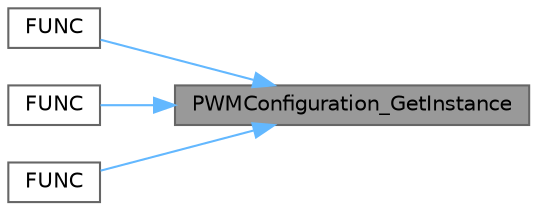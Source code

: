 digraph "PWMConfiguration_GetInstance"
{
 // LATEX_PDF_SIZE
  bgcolor="transparent";
  edge [fontname=Helvetica,fontsize=10,labelfontname=Helvetica,labelfontsize=10];
  node [fontname=Helvetica,fontsize=10,shape=box,height=0.2,width=0.4];
  rankdir="RL";
  Node1 [id="Node000001",label="PWMConfiguration_GetInstance",height=0.2,width=0.4,color="gray40", fillcolor="grey60", style="filled", fontcolor="black",tooltip="Retrieves the singleton instance of PWM Configuration."];
  Node1 -> Node2 [id="edge1_Node000001_Node000002",dir="back",color="steelblue1",style="solid",tooltip=" "];
  Node2 [id="Node000002",label="FUNC",height=0.2,width=0.4,color="grey40", fillcolor="white", style="filled",URL="$_p_w_m_configuration__ru_initialisation_8c.html#a4e3425746437ccfa4dd4542e796c85fd",tooltip="Initialize the PWM configuration."];
  Node1 -> Node3 [id="edge2_Node000001_Node000003",dir="back",color="steelblue1",style="solid",tooltip=" "];
  Node3 [id="Node000003",label="FUNC",height=0.2,width=0.4,color="grey40", fillcolor="white", style="filled",URL="$_p_w_m_configuration__ru_refresh_8c.html#aed12a561ce7bc83567d7663fac6adde2",tooltip="Refresh the PWM configuration."];
  Node1 -> Node4 [id="edge3_Node000001_Node000004",dir="back",color="steelblue1",style="solid",tooltip=" "];
  Node4 [id="Node000004",label="FUNC",height=0.2,width=0.4,color="grey40", fillcolor="white", style="filled",URL="$_p_w_m_configuration__ru_update_8c.html#a081445d06bce5d3c5b803f08405d04a8",tooltip="Update the PWM configuration."];
}
